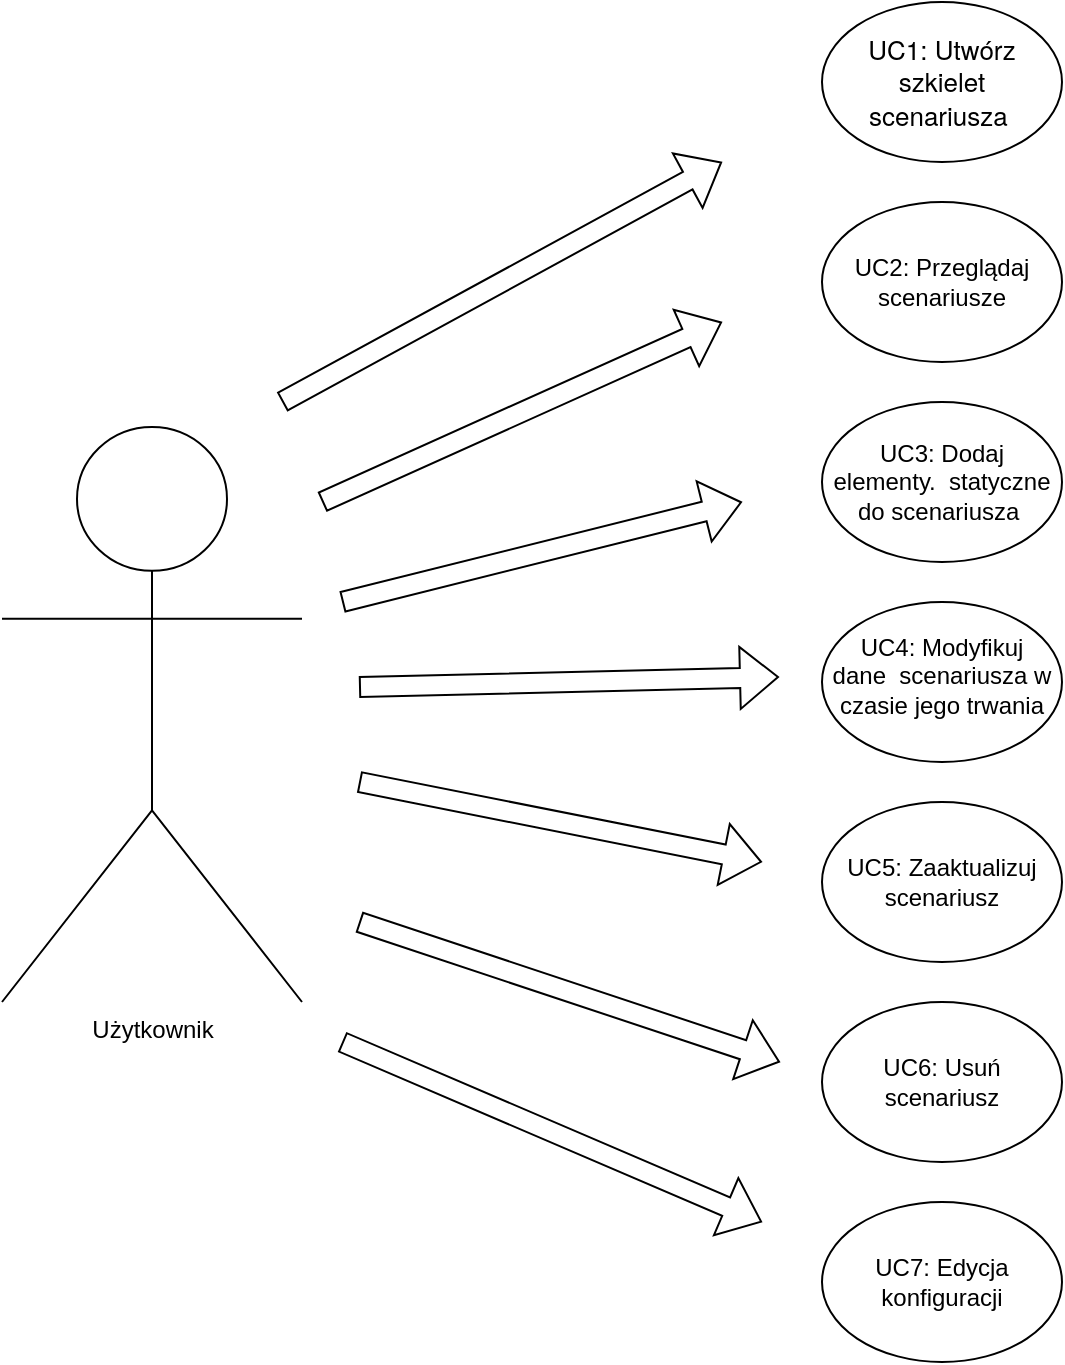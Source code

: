 <mxfile version="25.0.3">
  <diagram name="Page-1" id="uQYTdslR4Q4NtAbiTNgq">
    <mxGraphModel dx="1434" dy="819" grid="1" gridSize="10" guides="1" tooltips="1" connect="1" arrows="1" fold="1" page="1" pageScale="1" pageWidth="827" pageHeight="1169" math="0" shadow="0">
      <root>
        <mxCell id="0" />
        <mxCell id="1" parent="0" />
        <mxCell id="WBdRmUz5tvpHdWutHB1e-1" value="Użytkownik" style="shape=umlActor;verticalLabelPosition=bottom;verticalAlign=top;html=1;outlineConnect=0;" vertex="1" parent="1">
          <mxGeometry x="130" y="472.5" width="150" height="287.5" as="geometry" />
        </mxCell>
        <mxCell id="WBdRmUz5tvpHdWutHB1e-3" value="&lt;span style=&quot;font-family: &amp;quot;Helvetica Neue&amp;quot;; font-size: 13px; text-align: start; background-color: initial;&quot;&gt;UC1: Utwórz szkielet scenariusza&lt;/span&gt;&lt;span style=&quot;font-family: &amp;quot;Helvetica Neue&amp;quot;; font-size: 13px; text-align: start; background-color: initial;&quot; class=&quot;Apple-converted-space&quot;&gt;&amp;nbsp;&lt;/span&gt;" style="ellipse;whiteSpace=wrap;html=1;" vertex="1" parent="1">
          <mxGeometry x="540" y="260" width="120" height="80" as="geometry" />
        </mxCell>
        <mxCell id="WBdRmUz5tvpHdWutHB1e-4" value="&lt;br&gt;UC2: Przeglądaj scenariusze&lt;div&gt;&lt;br&gt;&lt;/div&gt;" style="ellipse;whiteSpace=wrap;html=1;" vertex="1" parent="1">
          <mxGeometry x="540" y="360" width="120" height="80" as="geometry" />
        </mxCell>
        <mxCell id="WBdRmUz5tvpHdWutHB1e-12" value="" style="shape=flexArrow;endArrow=classic;html=1;rounded=0;" edge="1" parent="1">
          <mxGeometry width="50" height="50" relative="1" as="geometry">
            <mxPoint x="270" y="460" as="sourcePoint" />
            <mxPoint x="490" y="340" as="targetPoint" />
          </mxGeometry>
        </mxCell>
        <mxCell id="WBdRmUz5tvpHdWutHB1e-13" value="" style="shape=flexArrow;endArrow=classic;html=1;rounded=0;" edge="1" parent="1">
          <mxGeometry width="50" height="50" relative="1" as="geometry">
            <mxPoint x="290" y="510" as="sourcePoint" />
            <mxPoint x="490" y="420" as="targetPoint" />
          </mxGeometry>
        </mxCell>
        <mxCell id="WBdRmUz5tvpHdWutHB1e-14" value="UC3: Dodaj elementy.&amp;nbsp; statyczne do scenariusza&amp;nbsp;" style="ellipse;whiteSpace=wrap;html=1;" vertex="1" parent="1">
          <mxGeometry x="540" y="460" width="120" height="80" as="geometry" />
        </mxCell>
        <mxCell id="WBdRmUz5tvpHdWutHB1e-15" value="&lt;table&gt;&lt;tbody&gt;&lt;tr&gt;&lt;td&gt;UC4: Modyfikuj dane&amp;nbsp; scenariusza w czasie jego trwania&lt;/td&gt;&lt;/tr&gt;&lt;/tbody&gt;&lt;/table&gt;&lt;table&gt;&lt;tbody&gt;&lt;tr&gt;&lt;td&gt;&lt;/td&gt;&lt;/tr&gt;&lt;/tbody&gt;&lt;/table&gt;" style="ellipse;whiteSpace=wrap;html=1;" vertex="1" parent="1">
          <mxGeometry x="540" y="560" width="120" height="80" as="geometry" />
        </mxCell>
        <mxCell id="WBdRmUz5tvpHdWutHB1e-16" value="UC5: Zaaktualizuj scenariusz" style="ellipse;whiteSpace=wrap;html=1;" vertex="1" parent="1">
          <mxGeometry x="540" y="660" width="120" height="80" as="geometry" />
        </mxCell>
        <mxCell id="WBdRmUz5tvpHdWutHB1e-17" value="&lt;div&gt;UC6: Usuń scenariusz&lt;/div&gt;" style="ellipse;whiteSpace=wrap;html=1;" vertex="1" parent="1">
          <mxGeometry x="540" y="760" width="120" height="80" as="geometry" />
        </mxCell>
        <mxCell id="WBdRmUz5tvpHdWutHB1e-18" value="&lt;div&gt;UC7: Edycja konfiguracji&lt;/div&gt;" style="ellipse;whiteSpace=wrap;html=1;" vertex="1" parent="1">
          <mxGeometry x="540" y="860" width="120" height="80" as="geometry" />
        </mxCell>
        <mxCell id="WBdRmUz5tvpHdWutHB1e-19" value="" style="shape=flexArrow;endArrow=classic;html=1;rounded=0;" edge="1" parent="1">
          <mxGeometry width="50" height="50" relative="1" as="geometry">
            <mxPoint x="300" y="560" as="sourcePoint" />
            <mxPoint x="500" y="510" as="targetPoint" />
          </mxGeometry>
        </mxCell>
        <mxCell id="WBdRmUz5tvpHdWutHB1e-20" value="" style="shape=flexArrow;endArrow=classic;html=1;rounded=0;" edge="1" parent="1">
          <mxGeometry width="50" height="50" relative="1" as="geometry">
            <mxPoint x="308.5" y="602.5" as="sourcePoint" />
            <mxPoint x="518.5" y="597.5" as="targetPoint" />
          </mxGeometry>
        </mxCell>
        <mxCell id="WBdRmUz5tvpHdWutHB1e-21" value="" style="shape=flexArrow;endArrow=classic;html=1;rounded=0;" edge="1" parent="1">
          <mxGeometry width="50" height="50" relative="1" as="geometry">
            <mxPoint x="308.5" y="650" as="sourcePoint" />
            <mxPoint x="510" y="690" as="targetPoint" />
          </mxGeometry>
        </mxCell>
        <mxCell id="WBdRmUz5tvpHdWutHB1e-22" value="" style="shape=flexArrow;endArrow=classic;html=1;rounded=0;" edge="1" parent="1">
          <mxGeometry width="50" height="50" relative="1" as="geometry">
            <mxPoint x="308.5" y="720" as="sourcePoint" />
            <mxPoint x="519" y="790" as="targetPoint" />
          </mxGeometry>
        </mxCell>
        <mxCell id="WBdRmUz5tvpHdWutHB1e-23" value="" style="shape=flexArrow;endArrow=classic;html=1;rounded=0;" edge="1" parent="1">
          <mxGeometry width="50" height="50" relative="1" as="geometry">
            <mxPoint x="300" y="780" as="sourcePoint" />
            <mxPoint x="510" y="870" as="targetPoint" />
          </mxGeometry>
        </mxCell>
      </root>
    </mxGraphModel>
  </diagram>
</mxfile>
